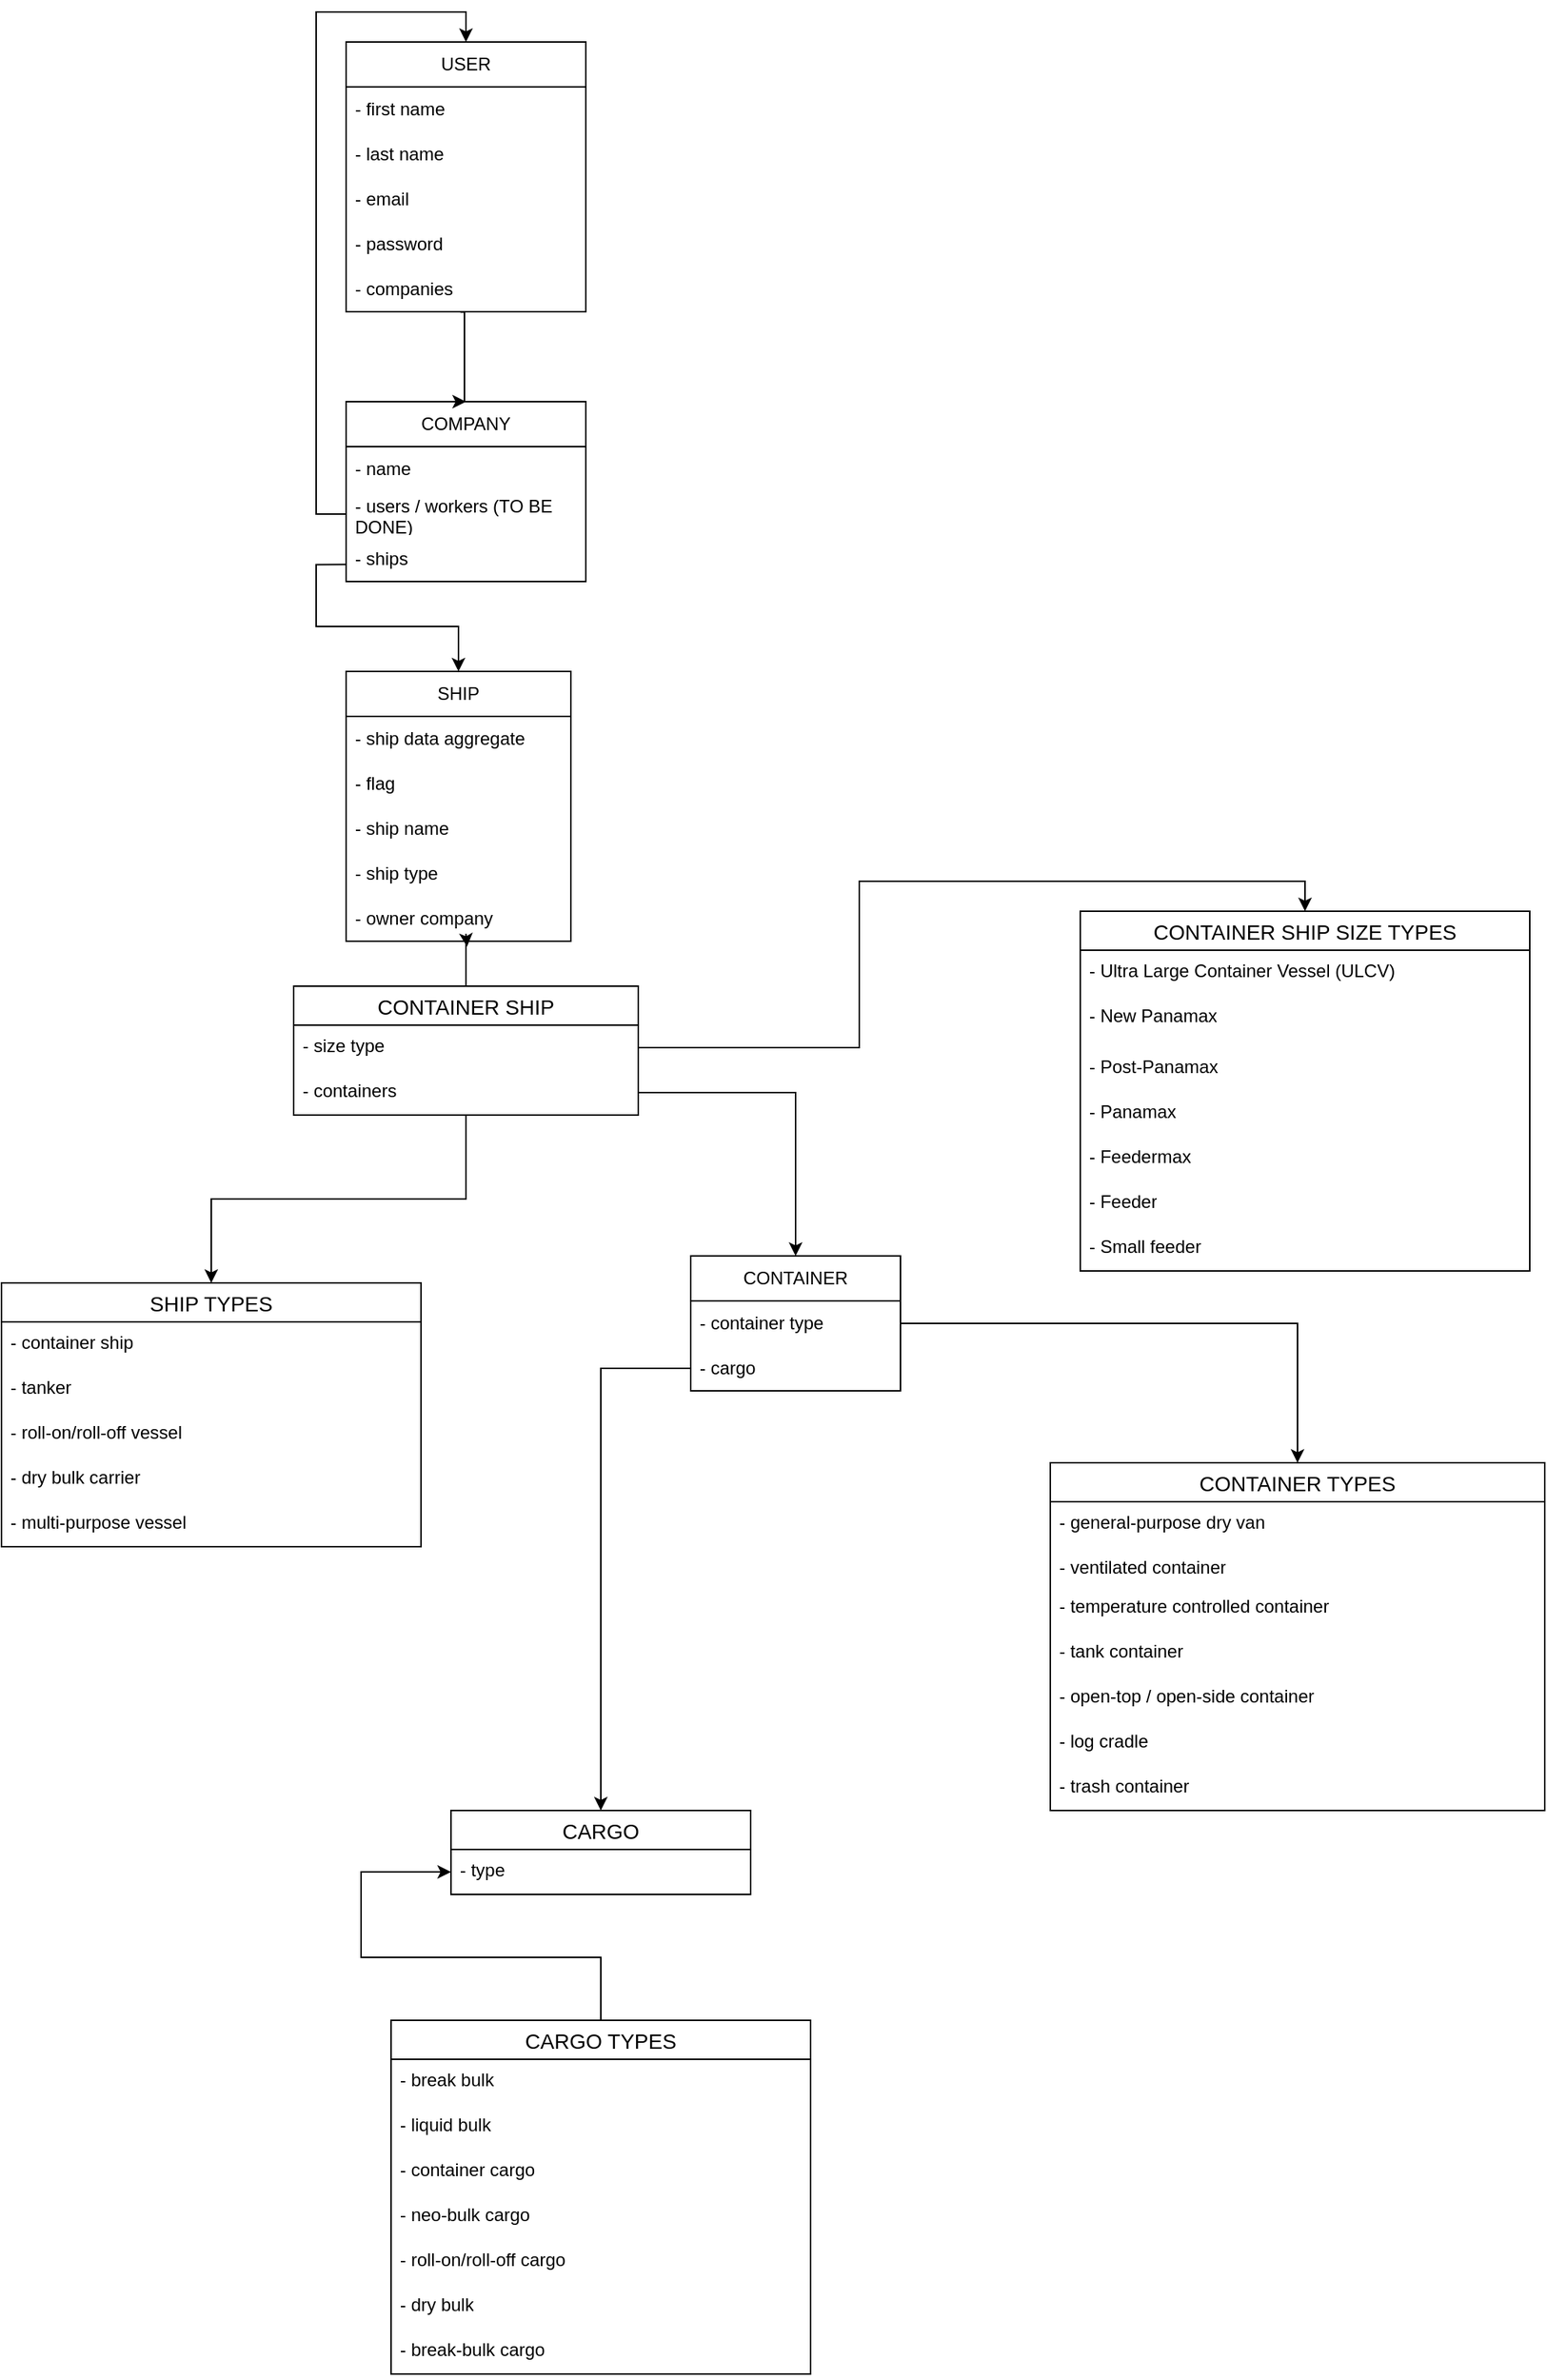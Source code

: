 <mxfile version="22.1.11" type="device">
  <diagram name="Page-1" id="wRIYf1rNyzP-fE6h4yze">
    <mxGraphModel dx="2206" dy="2235" grid="1" gridSize="10" guides="1" tooltips="1" connect="1" arrows="1" fold="1" page="1" pageScale="1" pageWidth="850" pageHeight="1100" math="0" shadow="0">
      <root>
        <mxCell id="0" />
        <mxCell id="1" parent="0" />
        <mxCell id="bmSNhxpHXaYjl_uTQZqh-36" value="CONTAINER SHIP SIZE TYPES" style="swimlane;fontStyle=0;childLayout=stackLayout;horizontal=1;startSize=26;horizontalStack=0;resizeParent=1;resizeParentMax=0;resizeLast=0;collapsible=1;marginBottom=0;align=center;fontSize=14;" parent="1" vertex="1">
          <mxGeometry x="1010" y="580" width="300" height="240" as="geometry" />
        </mxCell>
        <mxCell id="bmSNhxpHXaYjl_uTQZqh-37" value="- Ultra Large Container Vessel (ULCV)" style="text;strokeColor=none;fillColor=none;spacingLeft=4;spacingRight=4;overflow=hidden;rotatable=0;points=[[0,0.5],[1,0.5]];portConstraint=eastwest;fontSize=12;whiteSpace=wrap;html=1;" parent="bmSNhxpHXaYjl_uTQZqh-36" vertex="1">
          <mxGeometry y="26" width="300" height="30" as="geometry" />
        </mxCell>
        <mxCell id="bmSNhxpHXaYjl_uTQZqh-38" value="- New Panamax" style="text;strokeColor=none;fillColor=none;spacingLeft=4;spacingRight=4;overflow=hidden;rotatable=0;points=[[0,0.5],[1,0.5]];portConstraint=eastwest;fontSize=12;whiteSpace=wrap;html=1;" parent="bmSNhxpHXaYjl_uTQZqh-36" vertex="1">
          <mxGeometry y="56" width="300" height="34" as="geometry" />
        </mxCell>
        <mxCell id="bmSNhxpHXaYjl_uTQZqh-39" value="- Post-Panamax" style="text;strokeColor=none;fillColor=none;spacingLeft=4;spacingRight=4;overflow=hidden;rotatable=0;points=[[0,0.5],[1,0.5]];portConstraint=eastwest;fontSize=12;whiteSpace=wrap;html=1;" parent="bmSNhxpHXaYjl_uTQZqh-36" vertex="1">
          <mxGeometry y="90" width="300" height="30" as="geometry" />
        </mxCell>
        <mxCell id="bmSNhxpHXaYjl_uTQZqh-40" value="- Panamax" style="text;strokeColor=none;fillColor=none;spacingLeft=4;spacingRight=4;overflow=hidden;rotatable=0;points=[[0,0.5],[1,0.5]];portConstraint=eastwest;fontSize=12;whiteSpace=wrap;html=1;" parent="bmSNhxpHXaYjl_uTQZqh-36" vertex="1">
          <mxGeometry y="120" width="300" height="30" as="geometry" />
        </mxCell>
        <mxCell id="bmSNhxpHXaYjl_uTQZqh-41" value="- Feedermax" style="text;strokeColor=none;fillColor=none;spacingLeft=4;spacingRight=4;overflow=hidden;rotatable=0;points=[[0,0.5],[1,0.5]];portConstraint=eastwest;fontSize=12;whiteSpace=wrap;html=1;" parent="bmSNhxpHXaYjl_uTQZqh-36" vertex="1">
          <mxGeometry y="150" width="300" height="30" as="geometry" />
        </mxCell>
        <mxCell id="bmSNhxpHXaYjl_uTQZqh-42" value="- Feeder" style="text;strokeColor=none;fillColor=none;spacingLeft=4;spacingRight=4;overflow=hidden;rotatable=0;points=[[0,0.5],[1,0.5]];portConstraint=eastwest;fontSize=12;whiteSpace=wrap;html=1;" parent="bmSNhxpHXaYjl_uTQZqh-36" vertex="1">
          <mxGeometry y="180" width="300" height="30" as="geometry" />
        </mxCell>
        <mxCell id="bmSNhxpHXaYjl_uTQZqh-43" value="- Small feeder" style="text;strokeColor=none;fillColor=none;spacingLeft=4;spacingRight=4;overflow=hidden;rotatable=0;points=[[0,0.5],[1,0.5]];portConstraint=eastwest;fontSize=12;whiteSpace=wrap;html=1;" parent="bmSNhxpHXaYjl_uTQZqh-36" vertex="1">
          <mxGeometry y="210" width="300" height="30" as="geometry" />
        </mxCell>
        <mxCell id="bmSNhxpHXaYjl_uTQZqh-44" value="CONTAINER TYPES" style="swimlane;fontStyle=0;childLayout=stackLayout;horizontal=1;startSize=26;horizontalStack=0;resizeParent=1;resizeParentMax=0;resizeLast=0;collapsible=1;marginBottom=0;align=center;fontSize=14;" parent="1" vertex="1">
          <mxGeometry x="990" y="948" width="330" height="232" as="geometry" />
        </mxCell>
        <mxCell id="bmSNhxpHXaYjl_uTQZqh-45" value="- general-purpose dry van" style="text;strokeColor=none;fillColor=none;spacingLeft=4;spacingRight=4;overflow=hidden;rotatable=0;points=[[0,0.5],[1,0.5]];portConstraint=eastwest;fontSize=12;whiteSpace=wrap;html=1;" parent="bmSNhxpHXaYjl_uTQZqh-44" vertex="1">
          <mxGeometry y="26" width="330" height="30" as="geometry" />
        </mxCell>
        <mxCell id="bmSNhxpHXaYjl_uTQZqh-46" value="- ventilated container" style="text;strokeColor=none;fillColor=none;spacingLeft=4;spacingRight=4;overflow=hidden;rotatable=0;points=[[0,0.5],[1,0.5]];portConstraint=eastwest;fontSize=12;whiteSpace=wrap;html=1;" parent="bmSNhxpHXaYjl_uTQZqh-44" vertex="1">
          <mxGeometry y="56" width="330" height="26" as="geometry" />
        </mxCell>
        <mxCell id="bmSNhxpHXaYjl_uTQZqh-47" value="- temperature controlled container" style="text;strokeColor=none;fillColor=none;spacingLeft=4;spacingRight=4;overflow=hidden;rotatable=0;points=[[0,0.5],[1,0.5]];portConstraint=eastwest;fontSize=12;whiteSpace=wrap;html=1;" parent="bmSNhxpHXaYjl_uTQZqh-44" vertex="1">
          <mxGeometry y="82" width="330" height="30" as="geometry" />
        </mxCell>
        <mxCell id="bmSNhxpHXaYjl_uTQZqh-49" value="- tank container" style="text;strokeColor=none;fillColor=none;spacingLeft=4;spacingRight=4;overflow=hidden;rotatable=0;points=[[0,0.5],[1,0.5]];portConstraint=eastwest;fontSize=12;whiteSpace=wrap;html=1;" parent="bmSNhxpHXaYjl_uTQZqh-44" vertex="1">
          <mxGeometry y="112" width="330" height="30" as="geometry" />
        </mxCell>
        <mxCell id="bmSNhxpHXaYjl_uTQZqh-50" value="- open-top / open-side container" style="text;strokeColor=none;fillColor=none;spacingLeft=4;spacingRight=4;overflow=hidden;rotatable=0;points=[[0,0.5],[1,0.5]];portConstraint=eastwest;fontSize=12;whiteSpace=wrap;html=1;" parent="bmSNhxpHXaYjl_uTQZqh-44" vertex="1">
          <mxGeometry y="142" width="330" height="30" as="geometry" />
        </mxCell>
        <mxCell id="bmSNhxpHXaYjl_uTQZqh-51" value="- log cradle" style="text;strokeColor=none;fillColor=none;spacingLeft=4;spacingRight=4;overflow=hidden;rotatable=0;points=[[0,0.5],[1,0.5]];portConstraint=eastwest;fontSize=12;whiteSpace=wrap;html=1;" parent="bmSNhxpHXaYjl_uTQZqh-44" vertex="1">
          <mxGeometry y="172" width="330" height="30" as="geometry" />
        </mxCell>
        <mxCell id="bmSNhxpHXaYjl_uTQZqh-52" value="- trash container" style="text;strokeColor=none;fillColor=none;spacingLeft=4;spacingRight=4;overflow=hidden;rotatable=0;points=[[0,0.5],[1,0.5]];portConstraint=eastwest;fontSize=12;whiteSpace=wrap;html=1;" parent="bmSNhxpHXaYjl_uTQZqh-44" vertex="1">
          <mxGeometry y="202" width="330" height="30" as="geometry" />
        </mxCell>
        <mxCell id="bmSNhxpHXaYjl_uTQZqh-56" value="CARGO" style="swimlane;fontStyle=0;childLayout=stackLayout;horizontal=1;startSize=26;horizontalStack=0;resizeParent=1;resizeParentMax=0;resizeLast=0;collapsible=1;marginBottom=0;align=center;fontSize=14;" parent="1" vertex="1">
          <mxGeometry x="590" y="1180" width="200" height="56" as="geometry" />
        </mxCell>
        <mxCell id="bmSNhxpHXaYjl_uTQZqh-58" value="- type" style="text;strokeColor=none;fillColor=none;spacingLeft=4;spacingRight=4;overflow=hidden;rotatable=0;points=[[0,0.5],[1,0.5]];portConstraint=eastwest;fontSize=12;whiteSpace=wrap;html=1;" parent="bmSNhxpHXaYjl_uTQZqh-56" vertex="1">
          <mxGeometry y="26" width="200" height="30" as="geometry" />
        </mxCell>
        <mxCell id="bmSNhxpHXaYjl_uTQZqh-61" value="CARGO TYPES" style="swimlane;fontStyle=0;childLayout=stackLayout;horizontal=1;startSize=26;horizontalStack=0;resizeParent=1;resizeParentMax=0;resizeLast=0;collapsible=1;marginBottom=0;align=center;fontSize=14;" parent="1" vertex="1">
          <mxGeometry x="550" y="1320" width="280" height="236" as="geometry" />
        </mxCell>
        <mxCell id="bmSNhxpHXaYjl_uTQZqh-62" value="- break bulk" style="text;strokeColor=none;fillColor=none;spacingLeft=4;spacingRight=4;overflow=hidden;rotatable=0;points=[[0,0.5],[1,0.5]];portConstraint=eastwest;fontSize=12;whiteSpace=wrap;html=1;" parent="bmSNhxpHXaYjl_uTQZqh-61" vertex="1">
          <mxGeometry y="26" width="280" height="30" as="geometry" />
        </mxCell>
        <mxCell id="bEqQX5CgG1g1MWFArRp3-12" value="- liquid bulk" style="text;strokeColor=none;fillColor=none;spacingLeft=4;spacingRight=4;overflow=hidden;rotatable=0;points=[[0,0.5],[1,0.5]];portConstraint=eastwest;fontSize=12;whiteSpace=wrap;html=1;" parent="bmSNhxpHXaYjl_uTQZqh-61" vertex="1">
          <mxGeometry y="56" width="280" height="30" as="geometry" />
        </mxCell>
        <mxCell id="bEqQX5CgG1g1MWFArRp3-13" value="- container cargo" style="text;strokeColor=none;fillColor=none;spacingLeft=4;spacingRight=4;overflow=hidden;rotatable=0;points=[[0,0.5],[1,0.5]];portConstraint=eastwest;fontSize=12;whiteSpace=wrap;html=1;" parent="bmSNhxpHXaYjl_uTQZqh-61" vertex="1">
          <mxGeometry y="86" width="280" height="30" as="geometry" />
        </mxCell>
        <mxCell id="bEqQX5CgG1g1MWFArRp3-14" value="- neo-bulk cargo" style="text;strokeColor=none;fillColor=none;spacingLeft=4;spacingRight=4;overflow=hidden;rotatable=0;points=[[0,0.5],[1,0.5]];portConstraint=eastwest;fontSize=12;whiteSpace=wrap;html=1;" parent="bmSNhxpHXaYjl_uTQZqh-61" vertex="1">
          <mxGeometry y="116" width="280" height="30" as="geometry" />
        </mxCell>
        <mxCell id="bEqQX5CgG1g1MWFArRp3-15" value="- roll-on/roll-off cargo" style="text;strokeColor=none;fillColor=none;spacingLeft=4;spacingRight=4;overflow=hidden;rotatable=0;points=[[0,0.5],[1,0.5]];portConstraint=eastwest;fontSize=12;whiteSpace=wrap;html=1;" parent="bmSNhxpHXaYjl_uTQZqh-61" vertex="1">
          <mxGeometry y="146" width="280" height="30" as="geometry" />
        </mxCell>
        <mxCell id="bEqQX5CgG1g1MWFArRp3-16" value="- dry bulk" style="text;strokeColor=none;fillColor=none;spacingLeft=4;spacingRight=4;overflow=hidden;rotatable=0;points=[[0,0.5],[1,0.5]];portConstraint=eastwest;fontSize=12;whiteSpace=wrap;html=1;" parent="bmSNhxpHXaYjl_uTQZqh-61" vertex="1">
          <mxGeometry y="176" width="280" height="30" as="geometry" />
        </mxCell>
        <mxCell id="bEqQX5CgG1g1MWFArRp3-17" value="- break-bulk cargo" style="text;strokeColor=none;fillColor=none;spacingLeft=4;spacingRight=4;overflow=hidden;rotatable=0;points=[[0,0.5],[1,0.5]];portConstraint=eastwest;fontSize=12;whiteSpace=wrap;html=1;" parent="bmSNhxpHXaYjl_uTQZqh-61" vertex="1">
          <mxGeometry y="206" width="280" height="30" as="geometry" />
        </mxCell>
        <mxCell id="bmSNhxpHXaYjl_uTQZqh-97" value="USER" style="swimlane;fontStyle=0;childLayout=stackLayout;horizontal=1;startSize=30;horizontalStack=0;resizeParent=1;resizeParentMax=0;resizeLast=0;collapsible=1;marginBottom=0;whiteSpace=wrap;html=1;" parent="1" vertex="1">
          <mxGeometry x="520" width="160" height="180" as="geometry" />
        </mxCell>
        <mxCell id="bmSNhxpHXaYjl_uTQZqh-98" value="- first name" style="text;strokeColor=none;fillColor=none;align=left;verticalAlign=middle;spacingLeft=4;spacingRight=4;overflow=hidden;points=[[0,0.5],[1,0.5]];portConstraint=eastwest;rotatable=0;whiteSpace=wrap;html=1;" parent="bmSNhxpHXaYjl_uTQZqh-97" vertex="1">
          <mxGeometry y="30" width="160" height="30" as="geometry" />
        </mxCell>
        <mxCell id="bmSNhxpHXaYjl_uTQZqh-99" value="- last name" style="text;strokeColor=none;fillColor=none;align=left;verticalAlign=middle;spacingLeft=4;spacingRight=4;overflow=hidden;points=[[0,0.5],[1,0.5]];portConstraint=eastwest;rotatable=0;whiteSpace=wrap;html=1;" parent="bmSNhxpHXaYjl_uTQZqh-97" vertex="1">
          <mxGeometry y="60" width="160" height="30" as="geometry" />
        </mxCell>
        <mxCell id="bmSNhxpHXaYjl_uTQZqh-100" value="- email" style="text;strokeColor=none;fillColor=none;align=left;verticalAlign=middle;spacingLeft=4;spacingRight=4;overflow=hidden;points=[[0,0.5],[1,0.5]];portConstraint=eastwest;rotatable=0;whiteSpace=wrap;html=1;" parent="bmSNhxpHXaYjl_uTQZqh-97" vertex="1">
          <mxGeometry y="90" width="160" height="30" as="geometry" />
        </mxCell>
        <mxCell id="bmSNhxpHXaYjl_uTQZqh-101" value="- password" style="text;strokeColor=none;fillColor=none;align=left;verticalAlign=middle;spacingLeft=4;spacingRight=4;overflow=hidden;points=[[0,0.5],[1,0.5]];portConstraint=eastwest;rotatable=0;whiteSpace=wrap;html=1;" parent="bmSNhxpHXaYjl_uTQZqh-97" vertex="1">
          <mxGeometry y="120" width="160" height="30" as="geometry" />
        </mxCell>
        <mxCell id="bmSNhxpHXaYjl_uTQZqh-102" value="- companies" style="text;strokeColor=none;fillColor=none;align=left;verticalAlign=middle;spacingLeft=4;spacingRight=4;overflow=hidden;points=[[0,0.5],[1,0.5]];portConstraint=eastwest;rotatable=0;whiteSpace=wrap;html=1;" parent="bmSNhxpHXaYjl_uTQZqh-97" vertex="1">
          <mxGeometry y="150" width="160" height="30" as="geometry" />
        </mxCell>
        <mxCell id="bmSNhxpHXaYjl_uTQZqh-104" value="COMPANY" style="swimlane;fontStyle=0;childLayout=stackLayout;horizontal=1;startSize=30;horizontalStack=0;resizeParent=1;resizeParentMax=0;resizeLast=0;collapsible=1;marginBottom=0;whiteSpace=wrap;html=1;" parent="1" vertex="1">
          <mxGeometry x="520" y="240" width="160" height="120" as="geometry" />
        </mxCell>
        <mxCell id="bmSNhxpHXaYjl_uTQZqh-105" value="- name" style="text;strokeColor=none;fillColor=none;align=left;verticalAlign=middle;spacingLeft=4;spacingRight=4;overflow=hidden;points=[[0,0.5],[1,0.5]];portConstraint=eastwest;rotatable=0;whiteSpace=wrap;html=1;" parent="bmSNhxpHXaYjl_uTQZqh-104" vertex="1">
          <mxGeometry y="30" width="160" height="30" as="geometry" />
        </mxCell>
        <mxCell id="bmSNhxpHXaYjl_uTQZqh-106" value="- users / workers (TO BE DONE)" style="text;strokeColor=none;fillColor=none;align=left;verticalAlign=middle;spacingLeft=4;spacingRight=4;overflow=hidden;points=[[0,0.5],[1,0.5]];portConstraint=eastwest;rotatable=0;whiteSpace=wrap;html=1;" parent="bmSNhxpHXaYjl_uTQZqh-104" vertex="1">
          <mxGeometry y="60" width="160" height="30" as="geometry" />
        </mxCell>
        <mxCell id="8gEwBsJj2Un1e2aGZJrW-3" value="- ships" style="text;strokeColor=none;fillColor=none;align=left;verticalAlign=middle;spacingLeft=4;spacingRight=4;overflow=hidden;points=[[0,0.5],[1,0.5]];portConstraint=eastwest;rotatable=0;whiteSpace=wrap;html=1;" vertex="1" parent="bmSNhxpHXaYjl_uTQZqh-104">
          <mxGeometry y="90" width="160" height="30" as="geometry" />
        </mxCell>
        <mxCell id="bmSNhxpHXaYjl_uTQZqh-109" style="edgeStyle=orthogonalEdgeStyle;rounded=0;orthogonalLoop=1;jettySize=auto;html=1;entryX=0.5;entryY=0;entryDx=0;entryDy=0;exitX=0.477;exitY=1.01;exitDx=0;exitDy=0;exitPerimeter=0;" parent="1" source="bmSNhxpHXaYjl_uTQZqh-102" target="bmSNhxpHXaYjl_uTQZqh-104" edge="1">
          <mxGeometry relative="1" as="geometry">
            <Array as="points">
              <mxPoint x="599" y="240" />
            </Array>
          </mxGeometry>
        </mxCell>
        <mxCell id="bmSNhxpHXaYjl_uTQZqh-110" value="SHIP" style="swimlane;fontStyle=0;childLayout=stackLayout;horizontal=1;startSize=30;horizontalStack=0;resizeParent=1;resizeParentMax=0;resizeLast=0;collapsible=1;marginBottom=0;whiteSpace=wrap;html=1;" parent="1" vertex="1">
          <mxGeometry x="520" y="420" width="150" height="180" as="geometry" />
        </mxCell>
        <mxCell id="-__80_f-OBse3TGA7C0Y-7" value="- ship data aggregate" style="text;strokeColor=none;fillColor=none;align=left;verticalAlign=middle;spacingLeft=4;spacingRight=4;overflow=hidden;points=[[0,0.5],[1,0.5]];portConstraint=eastwest;rotatable=0;whiteSpace=wrap;html=1;" parent="bmSNhxpHXaYjl_uTQZqh-110" vertex="1">
          <mxGeometry y="30" width="150" height="30" as="geometry" />
        </mxCell>
        <mxCell id="-__80_f-OBse3TGA7C0Y-8" value="- flag" style="text;strokeColor=none;fillColor=none;align=left;verticalAlign=middle;spacingLeft=4;spacingRight=4;overflow=hidden;points=[[0,0.5],[1,0.5]];portConstraint=eastwest;rotatable=0;whiteSpace=wrap;html=1;" parent="bmSNhxpHXaYjl_uTQZqh-110" vertex="1">
          <mxGeometry y="60" width="150" height="30" as="geometry" />
        </mxCell>
        <mxCell id="-__80_f-OBse3TGA7C0Y-12" value="- ship name&lt;br&gt;" style="text;strokeColor=none;fillColor=none;align=left;verticalAlign=middle;spacingLeft=4;spacingRight=4;overflow=hidden;points=[[0,0.5],[1,0.5]];portConstraint=eastwest;rotatable=0;whiteSpace=wrap;html=1;" parent="bmSNhxpHXaYjl_uTQZqh-110" vertex="1">
          <mxGeometry y="90" width="150" height="30" as="geometry" />
        </mxCell>
        <mxCell id="-__80_f-OBse3TGA7C0Y-13" value="- ship type" style="text;strokeColor=none;fillColor=none;align=left;verticalAlign=middle;spacingLeft=4;spacingRight=4;overflow=hidden;points=[[0,0.5],[1,0.5]];portConstraint=eastwest;rotatable=0;whiteSpace=wrap;html=1;" parent="bmSNhxpHXaYjl_uTQZqh-110" vertex="1">
          <mxGeometry y="120" width="150" height="30" as="geometry" />
        </mxCell>
        <mxCell id="-__80_f-OBse3TGA7C0Y-24" value="- owner company" style="text;strokeColor=none;fillColor=none;align=left;verticalAlign=middle;spacingLeft=4;spacingRight=4;overflow=hidden;points=[[0,0.5],[1,0.5]];portConstraint=eastwest;rotatable=0;whiteSpace=wrap;html=1;" parent="bmSNhxpHXaYjl_uTQZqh-110" vertex="1">
          <mxGeometry y="150" width="150" height="30" as="geometry" />
        </mxCell>
        <mxCell id="bmSNhxpHXaYjl_uTQZqh-116" value="CONTAINER" style="swimlane;fontStyle=0;childLayout=stackLayout;horizontal=1;startSize=30;horizontalStack=0;resizeParent=1;resizeParentMax=0;resizeLast=0;collapsible=1;marginBottom=0;whiteSpace=wrap;html=1;" parent="1" vertex="1">
          <mxGeometry x="750" y="810" width="140" height="90" as="geometry" />
        </mxCell>
        <mxCell id="bmSNhxpHXaYjl_uTQZqh-117" value="- container type" style="text;strokeColor=none;fillColor=none;align=left;verticalAlign=middle;spacingLeft=4;spacingRight=4;overflow=hidden;points=[[0,0.5],[1,0.5]];portConstraint=eastwest;rotatable=0;whiteSpace=wrap;html=1;" parent="bmSNhxpHXaYjl_uTQZqh-116" vertex="1">
          <mxGeometry y="30" width="140" height="30" as="geometry" />
        </mxCell>
        <mxCell id="bmSNhxpHXaYjl_uTQZqh-122" value="- cargo" style="text;strokeColor=none;fillColor=none;align=left;verticalAlign=middle;spacingLeft=4;spacingRight=4;overflow=hidden;points=[[0,0.5],[1,0.5]];portConstraint=eastwest;rotatable=0;whiteSpace=wrap;html=1;" parent="bmSNhxpHXaYjl_uTQZqh-116" vertex="1">
          <mxGeometry y="60" width="140" height="30" as="geometry" />
        </mxCell>
        <mxCell id="bmSNhxpHXaYjl_uTQZqh-126" style="edgeStyle=orthogonalEdgeStyle;rounded=0;orthogonalLoop=1;jettySize=auto;html=1;entryX=0.5;entryY=0;entryDx=0;entryDy=0;" parent="1" source="bmSNhxpHXaYjl_uTQZqh-122" target="bmSNhxpHXaYjl_uTQZqh-56" edge="1">
          <mxGeometry relative="1" as="geometry" />
        </mxCell>
        <mxCell id="bmSNhxpHXaYjl_uTQZqh-128" style="edgeStyle=orthogonalEdgeStyle;rounded=0;orthogonalLoop=1;jettySize=auto;html=1;entryX=0.5;entryY=0;entryDx=0;entryDy=0;" parent="1" source="bmSNhxpHXaYjl_uTQZqh-117" target="bmSNhxpHXaYjl_uTQZqh-44" edge="1">
          <mxGeometry relative="1" as="geometry" />
        </mxCell>
        <mxCell id="-__80_f-OBse3TGA7C0Y-1" value="SHIP TYPES" style="swimlane;fontStyle=0;childLayout=stackLayout;horizontal=1;startSize=26;horizontalStack=0;resizeParent=1;resizeParentMax=0;resizeLast=0;collapsible=1;marginBottom=0;align=center;fontSize=14;" parent="1" vertex="1">
          <mxGeometry x="290" y="828" width="280" height="176" as="geometry" />
        </mxCell>
        <mxCell id="-__80_f-OBse3TGA7C0Y-2" value="- container ship" style="text;strokeColor=none;fillColor=none;spacingLeft=4;spacingRight=4;overflow=hidden;rotatable=0;points=[[0,0.5],[1,0.5]];portConstraint=eastwest;fontSize=12;whiteSpace=wrap;html=1;" parent="-__80_f-OBse3TGA7C0Y-1" vertex="1">
          <mxGeometry y="26" width="280" height="30" as="geometry" />
        </mxCell>
        <mxCell id="-__80_f-OBse3TGA7C0Y-3" value="- tanker" style="text;strokeColor=none;fillColor=none;spacingLeft=4;spacingRight=4;overflow=hidden;rotatable=0;points=[[0,0.5],[1,0.5]];portConstraint=eastwest;fontSize=12;whiteSpace=wrap;html=1;" parent="-__80_f-OBse3TGA7C0Y-1" vertex="1">
          <mxGeometry y="56" width="280" height="30" as="geometry" />
        </mxCell>
        <mxCell id="-__80_f-OBse3TGA7C0Y-4" value="- roll-on/roll-off vessel" style="text;strokeColor=none;fillColor=none;spacingLeft=4;spacingRight=4;overflow=hidden;rotatable=0;points=[[0,0.5],[1,0.5]];portConstraint=eastwest;fontSize=12;whiteSpace=wrap;html=1;" parent="-__80_f-OBse3TGA7C0Y-1" vertex="1">
          <mxGeometry y="86" width="280" height="30" as="geometry" />
        </mxCell>
        <mxCell id="-__80_f-OBse3TGA7C0Y-5" value="- dry bulk carrier" style="text;strokeColor=none;fillColor=none;spacingLeft=4;spacingRight=4;overflow=hidden;rotatable=0;points=[[0,0.5],[1,0.5]];portConstraint=eastwest;fontSize=12;whiteSpace=wrap;html=1;" parent="-__80_f-OBse3TGA7C0Y-1" vertex="1">
          <mxGeometry y="116" width="280" height="30" as="geometry" />
        </mxCell>
        <mxCell id="-__80_f-OBse3TGA7C0Y-6" value="- multi-purpose vessel" style="text;strokeColor=none;fillColor=none;spacingLeft=4;spacingRight=4;overflow=hidden;rotatable=0;points=[[0,0.5],[1,0.5]];portConstraint=eastwest;fontSize=12;whiteSpace=wrap;html=1;" parent="-__80_f-OBse3TGA7C0Y-1" vertex="1">
          <mxGeometry y="146" width="280" height="30" as="geometry" />
        </mxCell>
        <mxCell id="NXnNpGt7YeZBPLtRC0ru-2" style="edgeStyle=orthogonalEdgeStyle;rounded=0;orthogonalLoop=1;jettySize=auto;html=1;entryX=0.5;entryY=0;entryDx=0;entryDy=0;" parent="1" source="-__80_f-OBse3TGA7C0Y-17" target="-__80_f-OBse3TGA7C0Y-1" edge="1">
          <mxGeometry relative="1" as="geometry" />
        </mxCell>
        <mxCell id="-__80_f-OBse3TGA7C0Y-17" value="CONTAINER SHIP" style="swimlane;fontStyle=0;childLayout=stackLayout;horizontal=1;startSize=26;horizontalStack=0;resizeParent=1;resizeParentMax=0;resizeLast=0;collapsible=1;marginBottom=0;align=center;fontSize=14;" parent="1" vertex="1">
          <mxGeometry x="485" y="630" width="230" height="86" as="geometry" />
        </mxCell>
        <mxCell id="-__80_f-OBse3TGA7C0Y-18" value="- size type" style="text;strokeColor=none;fillColor=none;spacingLeft=4;spacingRight=4;overflow=hidden;rotatable=0;points=[[0,0.5],[1,0.5]];portConstraint=eastwest;fontSize=12;whiteSpace=wrap;html=1;" parent="-__80_f-OBse3TGA7C0Y-17" vertex="1">
          <mxGeometry y="26" width="230" height="30" as="geometry" />
        </mxCell>
        <mxCell id="-__80_f-OBse3TGA7C0Y-19" value="- containers" style="text;strokeColor=none;fillColor=none;spacingLeft=4;spacingRight=4;overflow=hidden;rotatable=0;points=[[0,0.5],[1,0.5]];portConstraint=eastwest;fontSize=12;whiteSpace=wrap;html=1;" parent="-__80_f-OBse3TGA7C0Y-17" vertex="1">
          <mxGeometry y="56" width="230" height="30" as="geometry" />
        </mxCell>
        <mxCell id="-__80_f-OBse3TGA7C0Y-22" style="edgeStyle=orthogonalEdgeStyle;rounded=0;orthogonalLoop=1;jettySize=auto;html=1;entryX=0.5;entryY=0;entryDx=0;entryDy=0;" parent="1" source="-__80_f-OBse3TGA7C0Y-19" target="bmSNhxpHXaYjl_uTQZqh-116" edge="1">
          <mxGeometry relative="1" as="geometry" />
        </mxCell>
        <mxCell id="-__80_f-OBse3TGA7C0Y-23" style="edgeStyle=orthogonalEdgeStyle;rounded=0;orthogonalLoop=1;jettySize=auto;html=1;entryX=0.5;entryY=0;entryDx=0;entryDy=0;" parent="1" source="-__80_f-OBse3TGA7C0Y-18" target="bmSNhxpHXaYjl_uTQZqh-36" edge="1">
          <mxGeometry relative="1" as="geometry" />
        </mxCell>
        <mxCell id="NXnNpGt7YeZBPLtRC0ru-9" style="edgeStyle=orthogonalEdgeStyle;rounded=0;orthogonalLoop=1;jettySize=auto;html=1;entryX=0.538;entryY=1.122;entryDx=0;entryDy=0;entryPerimeter=0;" parent="1" source="-__80_f-OBse3TGA7C0Y-17" target="-__80_f-OBse3TGA7C0Y-24" edge="1">
          <mxGeometry relative="1" as="geometry">
            <Array as="points">
              <mxPoint x="600" y="595" />
              <mxPoint x="601" y="595" />
            </Array>
          </mxGeometry>
        </mxCell>
        <mxCell id="NXnNpGt7YeZBPLtRC0ru-10" style="edgeStyle=orthogonalEdgeStyle;rounded=0;orthogonalLoop=1;jettySize=auto;html=1;entryX=0.5;entryY=0;entryDx=0;entryDy=0;exitX=0.002;exitY=0.622;exitDx=0;exitDy=0;exitPerimeter=0;" parent="1" source="8gEwBsJj2Un1e2aGZJrW-3" target="bmSNhxpHXaYjl_uTQZqh-110" edge="1">
          <mxGeometry relative="1" as="geometry" />
        </mxCell>
        <mxCell id="bEqQX5CgG1g1MWFArRp3-9" style="edgeStyle=orthogonalEdgeStyle;rounded=0;orthogonalLoop=1;jettySize=auto;html=1;entryX=0;entryY=0.5;entryDx=0;entryDy=0;" parent="1" source="bmSNhxpHXaYjl_uTQZqh-61" target="bmSNhxpHXaYjl_uTQZqh-58" edge="1">
          <mxGeometry relative="1" as="geometry" />
        </mxCell>
        <mxCell id="8gEwBsJj2Un1e2aGZJrW-4" style="edgeStyle=orthogonalEdgeStyle;rounded=0;orthogonalLoop=1;jettySize=auto;html=1;entryX=0.5;entryY=0;entryDx=0;entryDy=0;" edge="1" parent="1" source="bmSNhxpHXaYjl_uTQZqh-106" target="bmSNhxpHXaYjl_uTQZqh-97">
          <mxGeometry relative="1" as="geometry">
            <mxPoint x="710" y="140.0" as="targetPoint" />
            <Array as="points">
              <mxPoint x="500" y="315" />
              <mxPoint x="500" y="-20" />
              <mxPoint x="600" y="-20" />
            </Array>
          </mxGeometry>
        </mxCell>
      </root>
    </mxGraphModel>
  </diagram>
</mxfile>
